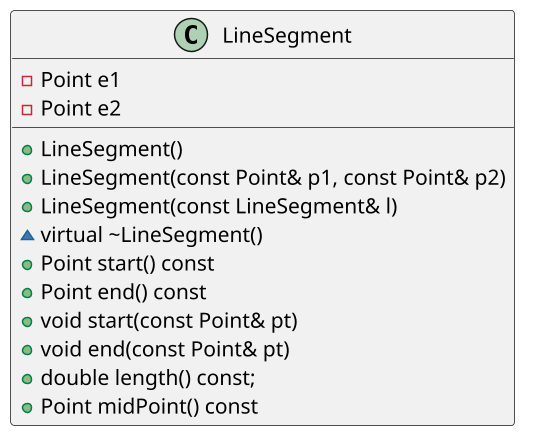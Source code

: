 @startuml
scale 1.5
class LineSegment {
    + LineSegment()
    + LineSegment(const Point& p1, const Point& p2)
    + LineSegment(const LineSegment& l)
    - Point e1
    - Point e2
    ~ virtual ~LineSegment()
    + Point start() const
    + Point end() const
    + void start(const Point& pt)
    + void end(const Point& pt)
    + double length() const;
    + Point midPoint() const
}
@enduml